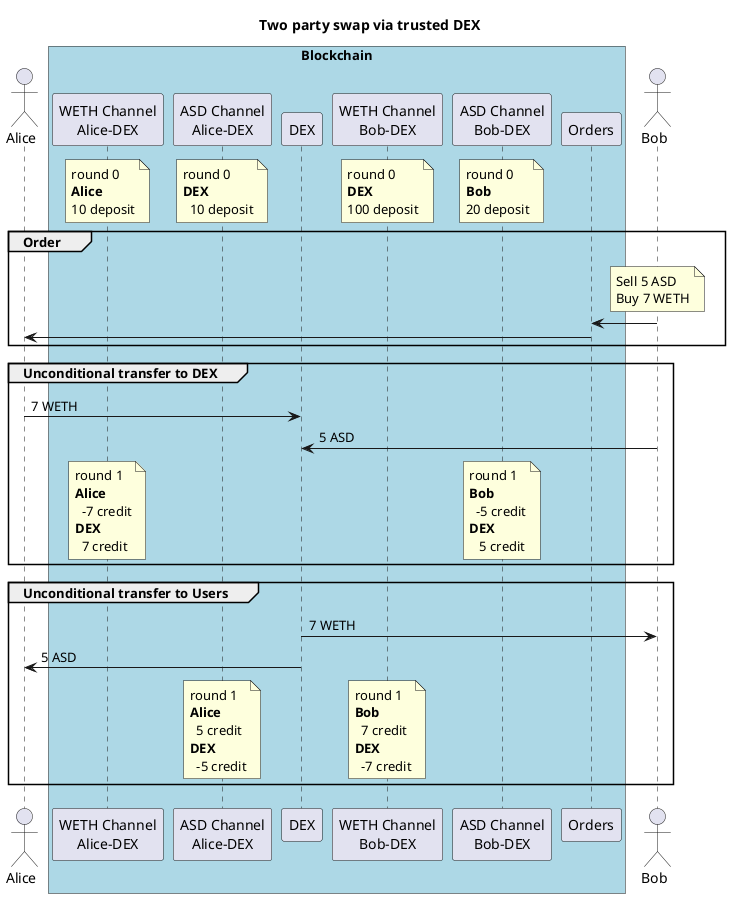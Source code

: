 @startuml
!pragma teoz true

title Two party swap via trusted DEX
' Assume we have an open channel with sufficient deposit
actor Alice as A

box "Blockchain" #lightblue
    participant "WETH Channel\nAlice-DEX" as wethalice
    participant "ASD Channel\nAlice-DEX" as asdalice
    participant "DEX" as dex
    participant "WETH Channel\nBob-DEX" as wethbob
    participant "ASD Channel\nBob-DEX" as asdbob
    ' participant "WETH token" as weth
    ' participant "ASD token" as asd
    participant "Orders" as O
    end box

actor Bob as B

'note over weth
'    **Balances**:
'      50 Alice
'      10 Alice-Dex
'      100 Bob-Dex
'end note
'
'/ note over asd
'    **Balances**:
'      80 Bob
'      20 Bob-Dex
'      10 Alice-Dex
'end note

note over wethalice
    round 0
    **Alice**
    10 deposit
end note

/ note over asdalice
    round 0
    **DEX**
      10 deposit
end note

/ note over wethbob
    round 0
    **DEX**
    100 deposit
end note

/ note over asdbob
    round 0
    **Bob**
    20 deposit
end note


group Order
    note over B: Sell 5 ASD\nBuy 7 WETH
    B -> O:
    O -> A:
end

group Unconditional transfer to DEX

    A -> dex: 7 WETH
    B -> dex: 5 ASD

    note over wethalice
        round 1
        **Alice**
          -7 credit
        **DEX**
          7 credit
    end note

    / note over asdbob
        round 1
        **Bob**
          -5 credit
        **DEX**
           5 credit
    end note
end

group Unconditional transfer to Users

    dex -> B: 7 WETH
    dex -> A: 5 ASD

    note over wethbob
        round 1
        **Bob**
          7 credit
        **DEX**
          -7 credit
    end note

    / note over asdalice
        round 1
        **Alice**
          5 credit
        **DEX**
          -5 credit
    end note
end

@enduml

